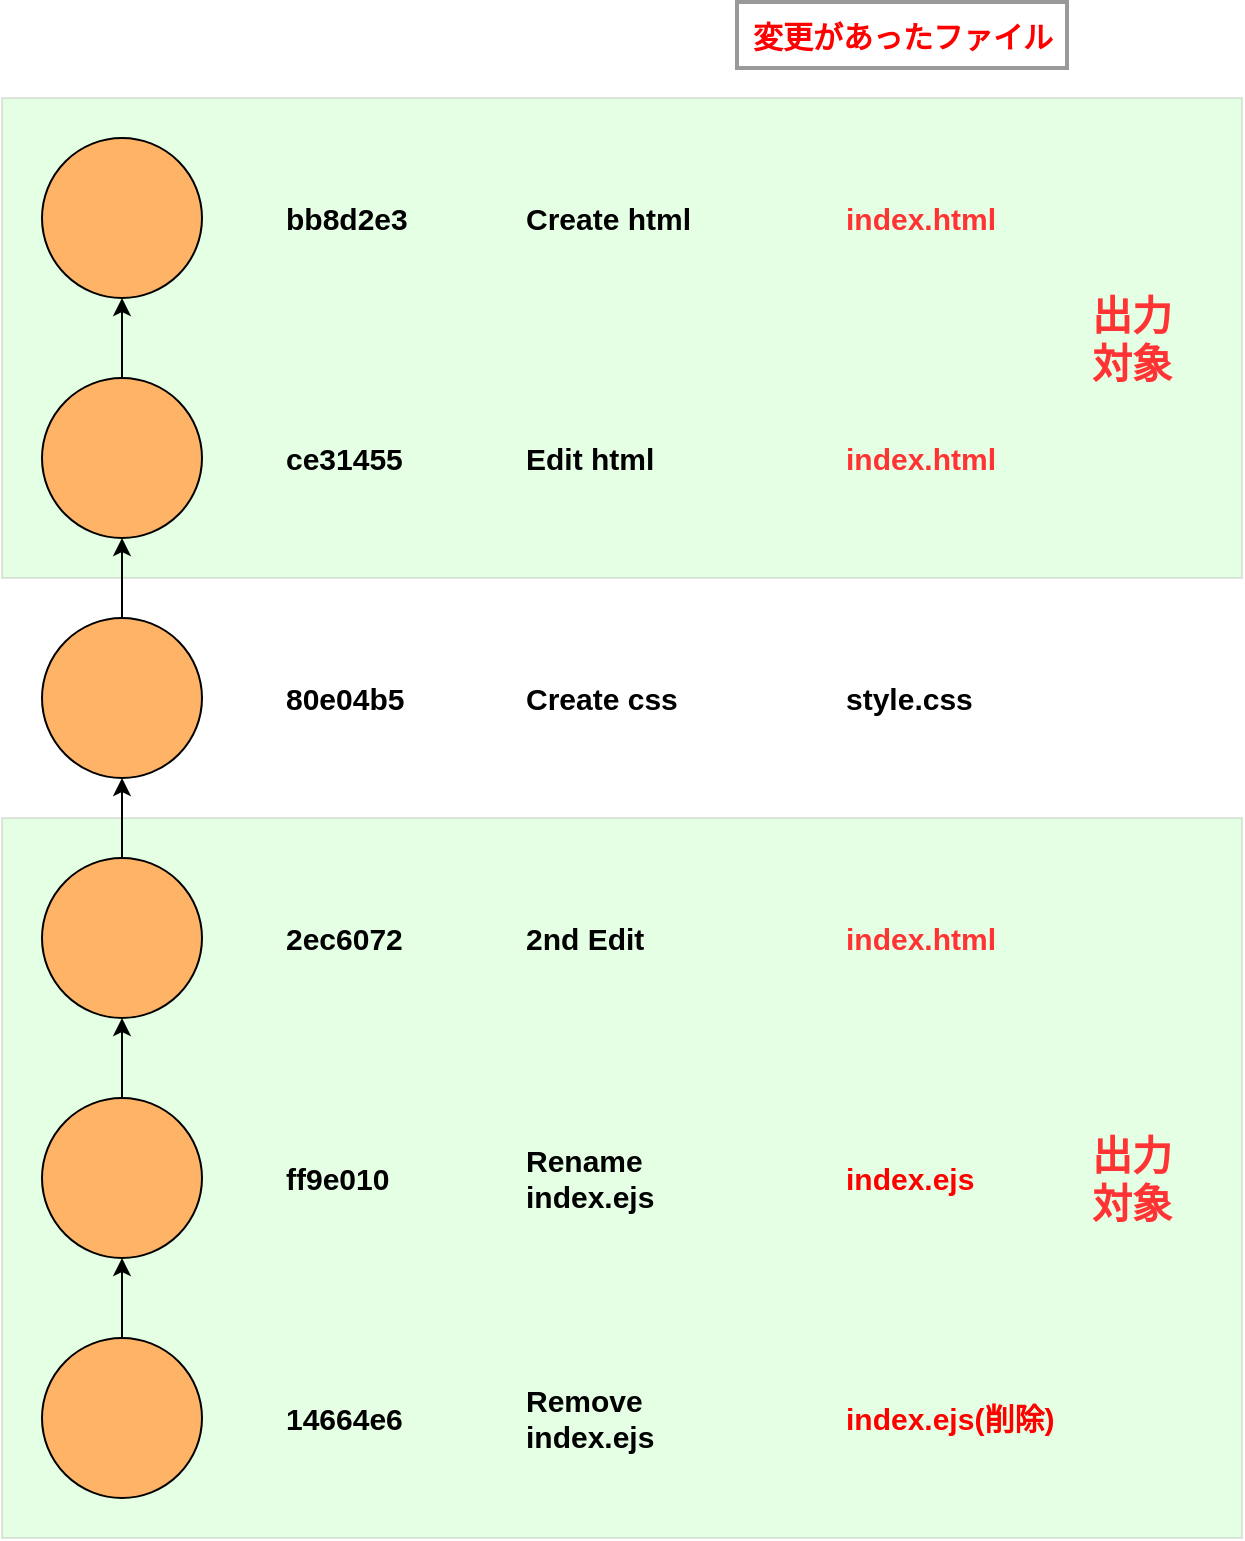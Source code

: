 <mxfile version="13.9.9" type="device"><diagram id="4kJLLhECP5XKkm6lzgw9" name="ページ1"><mxGraphModel dx="778" dy="1622" grid="1" gridSize="10" guides="1" tooltips="1" connect="1" arrows="1" fold="1" page="1" pageScale="1" pageWidth="1169" pageHeight="827" math="0" shadow="0"><root><mxCell id="0"/><mxCell id="1" parent="0"/><mxCell id="l9If1Uk6uWuVXAdmyLew-33" value="" style="rounded=0;whiteSpace=wrap;html=1;fontSize=15;align=left;opacity=10;fillColor=#00FF00;" vertex="1" parent="1"><mxGeometry x="60" y="20" width="620" height="240" as="geometry"/></mxCell><mxCell id="l9If1Uk6uWuVXAdmyLew-30" value="" style="rounded=0;whiteSpace=wrap;html=1;fontSize=15;align=left;opacity=10;fillColor=#00FF00;" vertex="1" parent="1"><mxGeometry x="60" y="380" width="620" height="360" as="geometry"/></mxCell><mxCell id="l9If1Uk6uWuVXAdmyLew-1" value="" style="ellipse;whiteSpace=wrap;html=1;aspect=fixed;fillColor=#FFB366;" vertex="1" parent="1"><mxGeometry x="80" y="640" width="80" height="80" as="geometry"/></mxCell><mxCell id="l9If1Uk6uWuVXAdmyLew-2" value="" style="ellipse;whiteSpace=wrap;html=1;aspect=fixed;fillColor=#FFB366;" vertex="1" parent="1"><mxGeometry x="80" y="160" width="80" height="80" as="geometry"/></mxCell><mxCell id="l9If1Uk6uWuVXAdmyLew-3" value="" style="ellipse;whiteSpace=wrap;html=1;aspect=fixed;fillColor=#FFB366;" vertex="1" parent="1"><mxGeometry x="80" y="280" width="80" height="80" as="geometry"/></mxCell><mxCell id="l9If1Uk6uWuVXAdmyLew-4" value="" style="ellipse;whiteSpace=wrap;html=1;aspect=fixed;fillColor=#FFB366;" vertex="1" parent="1"><mxGeometry x="80" y="400" width="80" height="80" as="geometry"/></mxCell><mxCell id="l9If1Uk6uWuVXAdmyLew-5" value="" style="ellipse;whiteSpace=wrap;html=1;aspect=fixed;fillColor=#FFB366;" vertex="1" parent="1"><mxGeometry x="80" y="520" width="80" height="80" as="geometry"/></mxCell><mxCell id="l9If1Uk6uWuVXAdmyLew-6" value="14664e6" style="text;html=1;strokeColor=none;fillColor=none;align=left;verticalAlign=middle;whiteSpace=wrap;rounded=0;fontSize=15;fontStyle=1" vertex="1" parent="1"><mxGeometry x="200" y="670" width="60" height="20" as="geometry"/></mxCell><mxCell id="l9If1Uk6uWuVXAdmyLew-7" value="ff9e010" style="text;html=1;strokeColor=none;fillColor=none;align=left;verticalAlign=middle;whiteSpace=wrap;rounded=0;fontSize=15;fontStyle=1" vertex="1" parent="1"><mxGeometry x="200" y="550" width="60" height="20" as="geometry"/></mxCell><mxCell id="l9If1Uk6uWuVXAdmyLew-8" value="2ec6072" style="text;html=1;strokeColor=none;fillColor=none;align=left;verticalAlign=middle;whiteSpace=wrap;rounded=0;fontSize=15;fontStyle=1" vertex="1" parent="1"><mxGeometry x="200" y="430" width="60" height="20" as="geometry"/></mxCell><mxCell id="l9If1Uk6uWuVXAdmyLew-9" value="ce31455" style="text;html=1;strokeColor=none;fillColor=none;align=left;verticalAlign=middle;whiteSpace=wrap;rounded=0;fontSize=15;fontStyle=1" vertex="1" parent="1"><mxGeometry x="200" y="190" width="60" height="20" as="geometry"/></mxCell><mxCell id="l9If1Uk6uWuVXAdmyLew-10" value="80e04b5" style="text;html=1;strokeColor=none;fillColor=none;align=left;verticalAlign=middle;whiteSpace=wrap;rounded=0;fontSize=15;fontStyle=1" vertex="1" parent="1"><mxGeometry x="200" y="310" width="60" height="20" as="geometry"/></mxCell><mxCell id="l9If1Uk6uWuVXAdmyLew-11" value="Remove index.ejs" style="text;html=1;strokeColor=none;fillColor=none;align=left;verticalAlign=middle;whiteSpace=wrap;rounded=0;fontSize=15;fontStyle=1" vertex="1" parent="1"><mxGeometry x="320" y="670" width="60" height="20" as="geometry"/></mxCell><mxCell id="l9If1Uk6uWuVXAdmyLew-12" value="Rename&lt;br&gt;index.ejs" style="text;html=1;strokeColor=none;fillColor=none;align=left;verticalAlign=middle;whiteSpace=wrap;rounded=0;fontSize=15;fontStyle=1" vertex="1" parent="1"><mxGeometry x="320" y="550" width="60" height="20" as="geometry"/></mxCell><mxCell id="l9If1Uk6uWuVXAdmyLew-13" value="&lt;font color=&quot;#ff0000&quot;&gt;index.ejs(削除)&lt;/font&gt;" style="text;html=1;strokeColor=none;fillColor=none;align=left;verticalAlign=middle;whiteSpace=wrap;rounded=0;fontSize=15;fontStyle=1" vertex="1" parent="1"><mxGeometry x="480" y="670" width="120" height="20" as="geometry"/></mxCell><mxCell id="l9If1Uk6uWuVXAdmyLew-14" value="&lt;font color=&quot;#ff0000&quot;&gt;index.ejs&lt;/font&gt;" style="text;html=1;strokeColor=none;fillColor=none;align=left;verticalAlign=middle;whiteSpace=wrap;rounded=0;fontSize=15;fontStyle=1" vertex="1" parent="1"><mxGeometry x="480" y="550" width="60" height="20" as="geometry"/></mxCell><mxCell id="l9If1Uk6uWuVXAdmyLew-15" value="2nd Edit" style="text;html=1;strokeColor=none;fillColor=none;align=left;verticalAlign=middle;whiteSpace=wrap;rounded=0;fontSize=15;fontStyle=1" vertex="1" parent="1"><mxGeometry x="320" y="430" width="70" height="20" as="geometry"/></mxCell><mxCell id="l9If1Uk6uWuVXAdmyLew-16" value="index.html" style="text;html=1;strokeColor=none;fillColor=none;align=left;verticalAlign=middle;whiteSpace=wrap;rounded=0;fontSize=15;fontStyle=1;fontColor=#FF3333;" vertex="1" parent="1"><mxGeometry x="480" y="430" width="60" height="20" as="geometry"/></mxCell><mxCell id="l9If1Uk6uWuVXAdmyLew-17" value="Create css" style="text;html=1;strokeColor=none;fillColor=none;align=left;verticalAlign=middle;whiteSpace=wrap;rounded=0;fontSize=15;fontStyle=1" vertex="1" parent="1"><mxGeometry x="320" y="310" width="90" height="20" as="geometry"/></mxCell><mxCell id="l9If1Uk6uWuVXAdmyLew-18" value="style.css" style="text;html=1;strokeColor=none;fillColor=none;align=left;verticalAlign=middle;whiteSpace=wrap;rounded=0;fontSize=15;fontStyle=1" vertex="1" parent="1"><mxGeometry x="480" y="310" width="60" height="20" as="geometry"/></mxCell><mxCell id="l9If1Uk6uWuVXAdmyLew-19" value="Edit html" style="text;html=1;strokeColor=none;fillColor=none;align=left;verticalAlign=middle;whiteSpace=wrap;rounded=0;fontSize=15;fontStyle=1" vertex="1" parent="1"><mxGeometry x="320" y="190" width="90" height="20" as="geometry"/></mxCell><mxCell id="l9If1Uk6uWuVXAdmyLew-20" value="index.html" style="text;html=1;strokeColor=none;fillColor=none;align=left;verticalAlign=middle;whiteSpace=wrap;rounded=0;fontSize=15;fontStyle=1;fontColor=#FF3333;" vertex="1" parent="1"><mxGeometry x="480" y="190" width="60" height="20" as="geometry"/></mxCell><mxCell id="l9If1Uk6uWuVXAdmyLew-21" value="" style="ellipse;whiteSpace=wrap;html=1;aspect=fixed;fillColor=#FFB366;" vertex="1" parent="1"><mxGeometry x="80" y="40" width="80" height="80" as="geometry"/></mxCell><mxCell id="l9If1Uk6uWuVXAdmyLew-22" value="bb8d2e3" style="text;html=1;strokeColor=none;fillColor=none;align=left;verticalAlign=middle;whiteSpace=wrap;rounded=0;fontSize=15;fontStyle=1" vertex="1" parent="1"><mxGeometry x="200" y="70" width="60" height="20" as="geometry"/></mxCell><mxCell id="l9If1Uk6uWuVXAdmyLew-23" value="Create html" style="text;html=1;strokeColor=none;fillColor=none;align=left;verticalAlign=middle;whiteSpace=wrap;rounded=0;fontSize=15;fontStyle=1" vertex="1" parent="1"><mxGeometry x="320" y="70" width="90" height="20" as="geometry"/></mxCell><mxCell id="l9If1Uk6uWuVXAdmyLew-24" value="index.html" style="text;html=1;strokeColor=none;fillColor=none;align=left;verticalAlign=middle;whiteSpace=wrap;rounded=0;fontSize=15;fontStyle=1;fontColor=#FF3333;" vertex="1" parent="1"><mxGeometry x="480" y="70" width="60" height="20" as="geometry"/></mxCell><mxCell id="l9If1Uk6uWuVXAdmyLew-25" value="" style="endArrow=classic;html=1;fontSize=15;entryX=0.5;entryY=1;entryDx=0;entryDy=0;exitX=0.5;exitY=0;exitDx=0;exitDy=0;" edge="1" parent="1" source="l9If1Uk6uWuVXAdmyLew-1" target="l9If1Uk6uWuVXAdmyLew-5"><mxGeometry width="50" height="50" relative="1" as="geometry"><mxPoint x="350" y="620" as="sourcePoint"/><mxPoint x="580" y="390" as="targetPoint"/></mxGeometry></mxCell><mxCell id="l9If1Uk6uWuVXAdmyLew-26" value="" style="endArrow=classic;html=1;fontSize=15;entryX=0.5;entryY=1;entryDx=0;entryDy=0;exitX=0.5;exitY=0;exitDx=0;exitDy=0;" edge="1" parent="1" source="l9If1Uk6uWuVXAdmyLew-2" target="l9If1Uk6uWuVXAdmyLew-21"><mxGeometry width="50" height="50" relative="1" as="geometry"><mxPoint x="130" y="650" as="sourcePoint"/><mxPoint x="130" y="610" as="targetPoint"/></mxGeometry></mxCell><mxCell id="l9If1Uk6uWuVXAdmyLew-27" value="" style="endArrow=classic;html=1;fontSize=15;entryX=0.5;entryY=1;entryDx=0;entryDy=0;exitX=0.5;exitY=0;exitDx=0;exitDy=0;" edge="1" parent="1" source="l9If1Uk6uWuVXAdmyLew-3" target="l9If1Uk6uWuVXAdmyLew-2"><mxGeometry width="50" height="50" relative="1" as="geometry"><mxPoint x="140" y="660" as="sourcePoint"/><mxPoint x="140" y="620" as="targetPoint"/></mxGeometry></mxCell><mxCell id="l9If1Uk6uWuVXAdmyLew-28" value="" style="endArrow=classic;html=1;fontSize=15;entryX=0.5;entryY=1;entryDx=0;entryDy=0;exitX=0.5;exitY=0;exitDx=0;exitDy=0;" edge="1" parent="1" source="l9If1Uk6uWuVXAdmyLew-4" target="l9If1Uk6uWuVXAdmyLew-3"><mxGeometry width="50" height="50" relative="1" as="geometry"><mxPoint x="150" y="670" as="sourcePoint"/><mxPoint x="150" y="630" as="targetPoint"/></mxGeometry></mxCell><mxCell id="l9If1Uk6uWuVXAdmyLew-29" value="" style="endArrow=classic;html=1;fontSize=15;entryX=0.5;entryY=1;entryDx=0;entryDy=0;exitX=0.5;exitY=0;exitDx=0;exitDy=0;" edge="1" parent="1" source="l9If1Uk6uWuVXAdmyLew-5" target="l9If1Uk6uWuVXAdmyLew-4"><mxGeometry width="50" height="50" relative="1" as="geometry"><mxPoint x="160" y="680" as="sourcePoint"/><mxPoint x="160" y="640" as="targetPoint"/></mxGeometry></mxCell><mxCell id="l9If1Uk6uWuVXAdmyLew-31" value="&lt;font color=&quot;#ff3333&quot; style=&quot;font-size: 20px;&quot;&gt;出力&lt;br style=&quot;font-size: 20px;&quot;&gt;対象&lt;/font&gt;" style="text;html=1;strokeColor=none;fillColor=none;align=center;verticalAlign=middle;whiteSpace=wrap;rounded=0;fontSize=20;opacity=10;fontStyle=1" vertex="1" parent="1"><mxGeometry x="585" y="530" width="80" height="60" as="geometry"/></mxCell><mxCell id="l9If1Uk6uWuVXAdmyLew-32" value="変更があったファイル" style="text;html=1;fillColor=none;align=center;verticalAlign=middle;whiteSpace=wrap;rounded=0;fontSize=15;fontStyle=1;fontColor=#FF0000;strokeWidth=2;strokeColor=#999999;" vertex="1" parent="1"><mxGeometry x="427.5" y="-28" width="165" height="33" as="geometry"/></mxCell><mxCell id="l9If1Uk6uWuVXAdmyLew-34" value="&lt;font color=&quot;#ff3333&quot; style=&quot;font-size: 20px;&quot;&gt;出力&lt;br style=&quot;font-size: 20px;&quot;&gt;対象&lt;/font&gt;" style="text;html=1;strokeColor=none;fillColor=none;align=center;verticalAlign=middle;whiteSpace=wrap;rounded=0;fontSize=20;opacity=10;fontStyle=1" vertex="1" parent="1"><mxGeometry x="585" y="110" width="80" height="60" as="geometry"/></mxCell></root></mxGraphModel></diagram></mxfile>